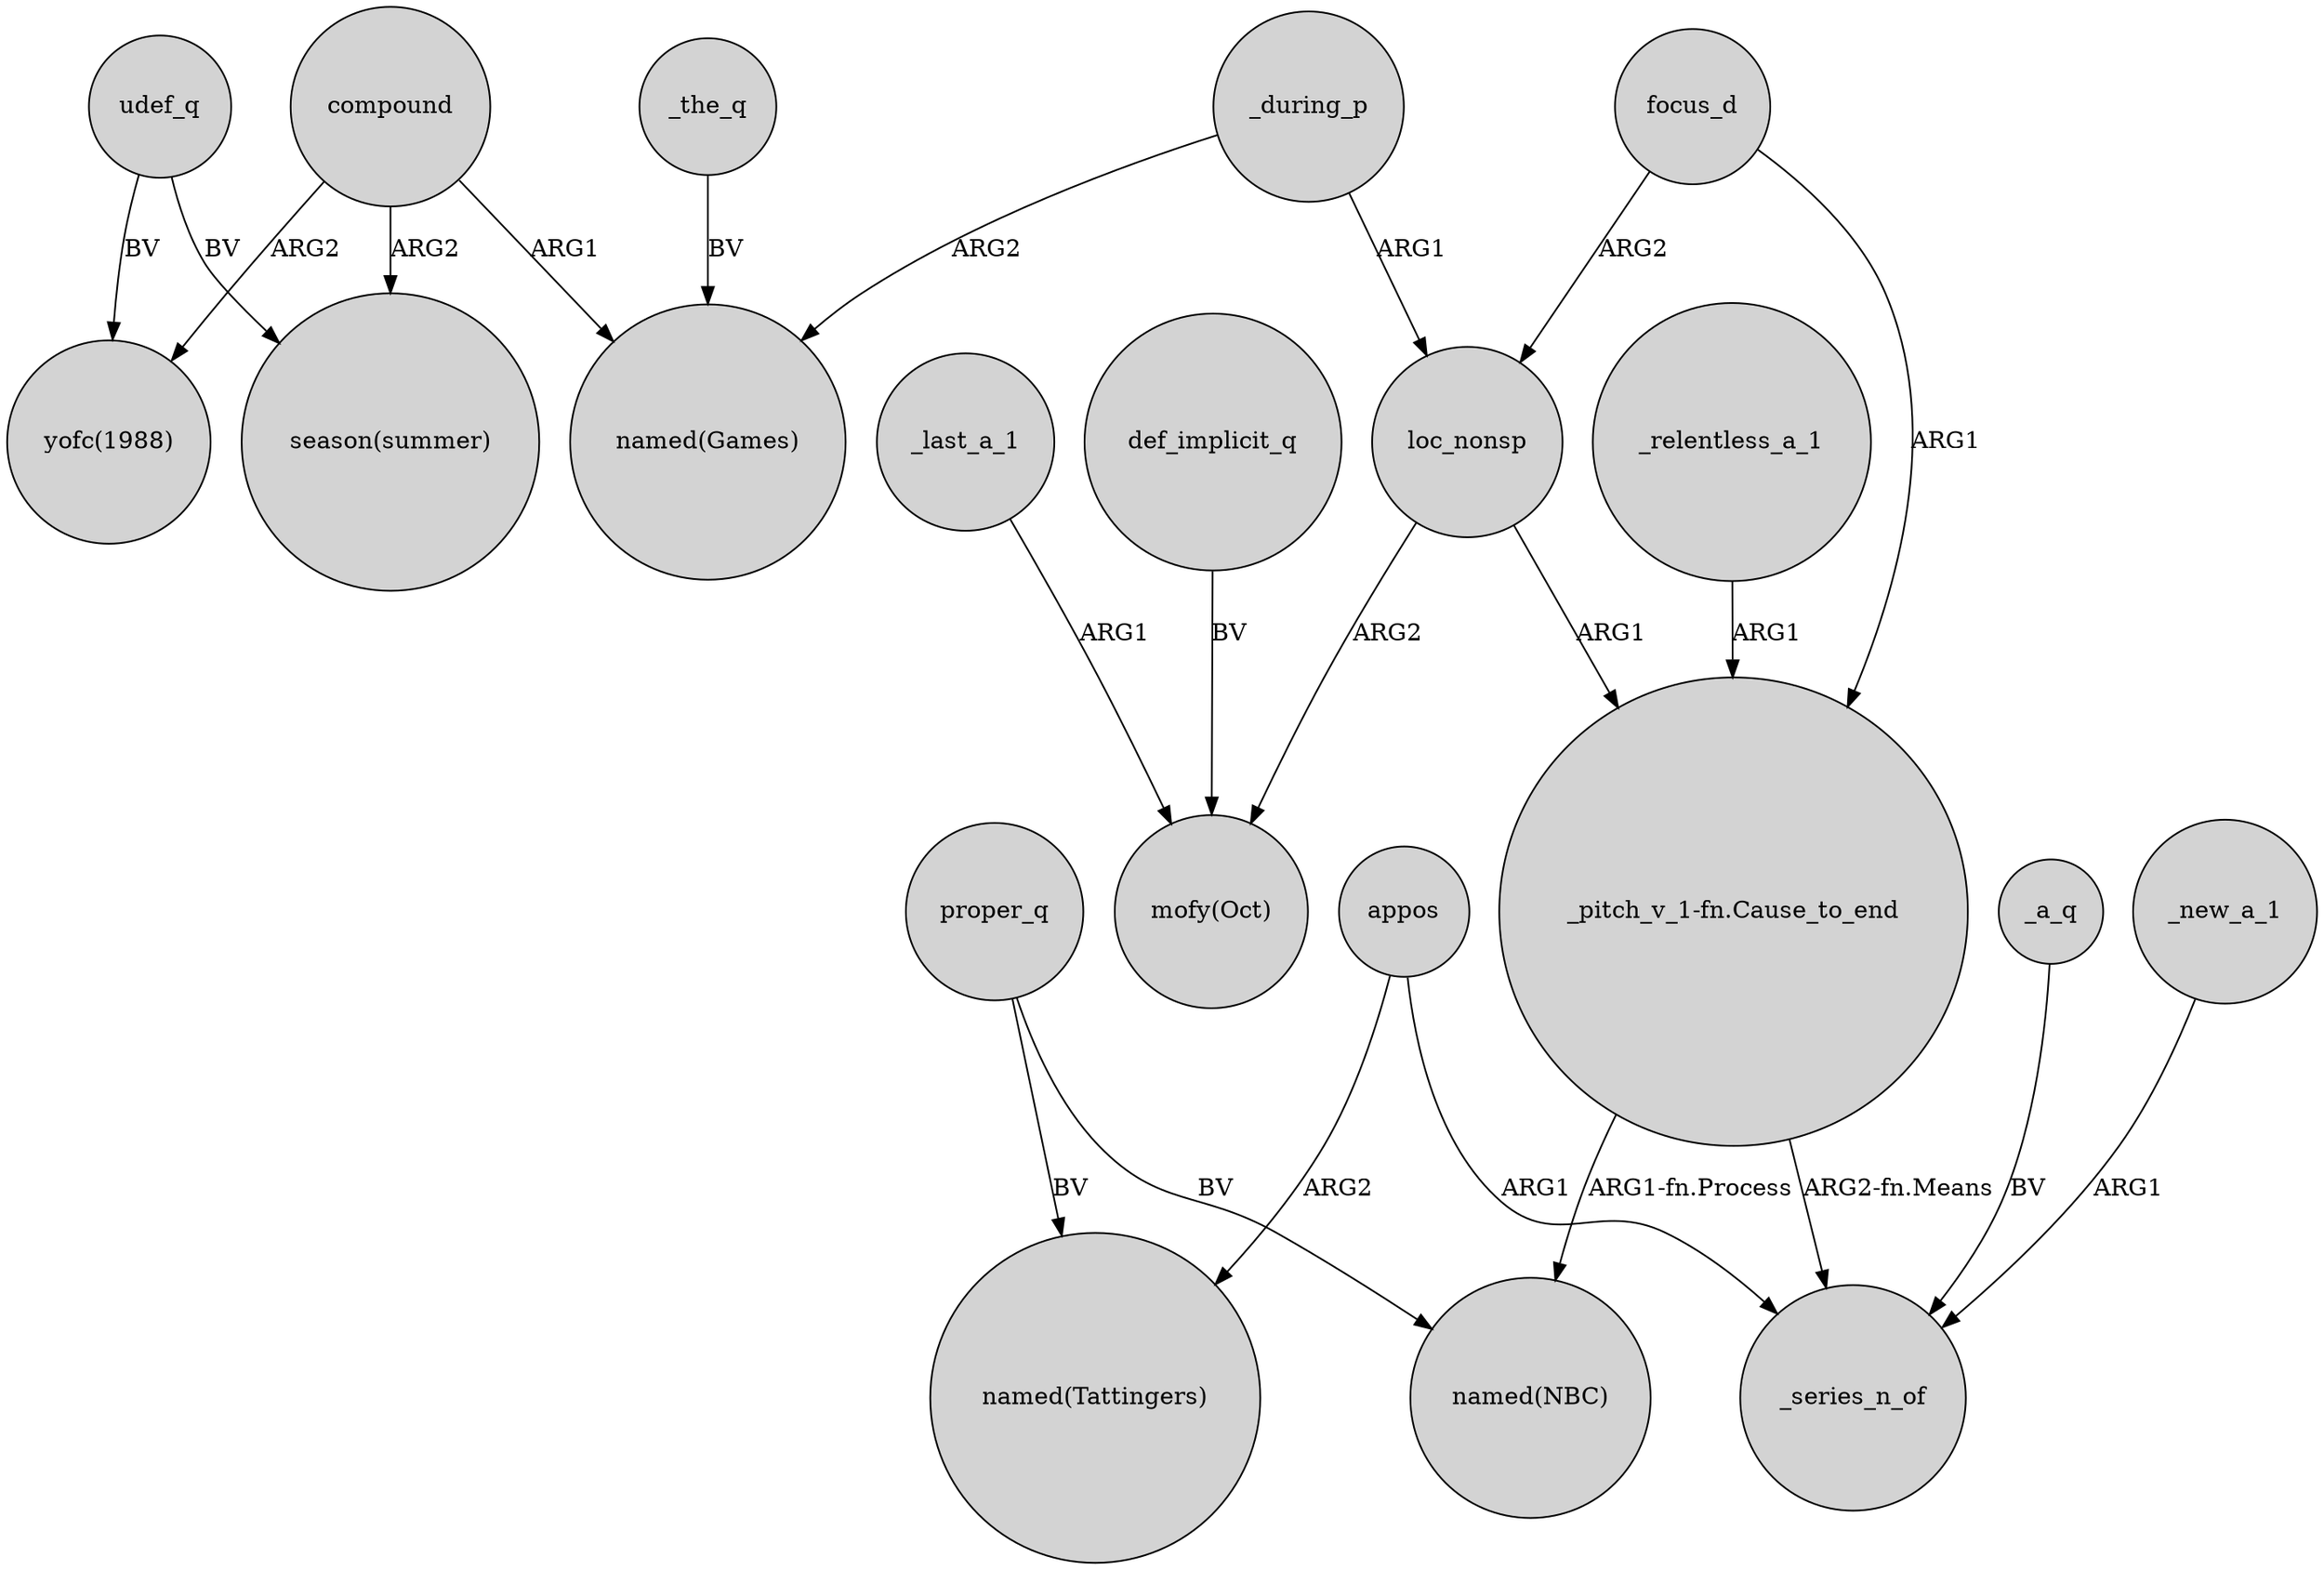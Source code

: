 digraph {
	node [shape=circle style=filled]
	udef_q -> "season(summer)" [label=BV]
	_relentless_a_1 -> "_pitch_v_1-fn.Cause_to_end" [label=ARG1]
	proper_q -> "named(NBC)" [label=BV]
	_last_a_1 -> "mofy(Oct)" [label=ARG1]
	"_pitch_v_1-fn.Cause_to_end" -> "named(NBC)" [label="ARG1-fn.Process"]
	compound -> "yofc(1988)" [label=ARG2]
	"_pitch_v_1-fn.Cause_to_end" -> _series_n_of [label="ARG2-fn.Means"]
	focus_d -> loc_nonsp [label=ARG2]
	compound -> "season(summer)" [label=ARG2]
	_a_q -> _series_n_of [label=BV]
	_during_p -> "named(Games)" [label=ARG2]
	proper_q -> "named(Tattingers)" [label=BV]
	_new_a_1 -> _series_n_of [label=ARG1]
	udef_q -> "yofc(1988)" [label=BV]
	focus_d -> "_pitch_v_1-fn.Cause_to_end" [label=ARG1]
	compound -> "named(Games)" [label=ARG1]
	appos -> "named(Tattingers)" [label=ARG2]
	def_implicit_q -> "mofy(Oct)" [label=BV]
	loc_nonsp -> "_pitch_v_1-fn.Cause_to_end" [label=ARG1]
	appos -> _series_n_of [label=ARG1]
	_during_p -> loc_nonsp [label=ARG1]
	loc_nonsp -> "mofy(Oct)" [label=ARG2]
	_the_q -> "named(Games)" [label=BV]
}
